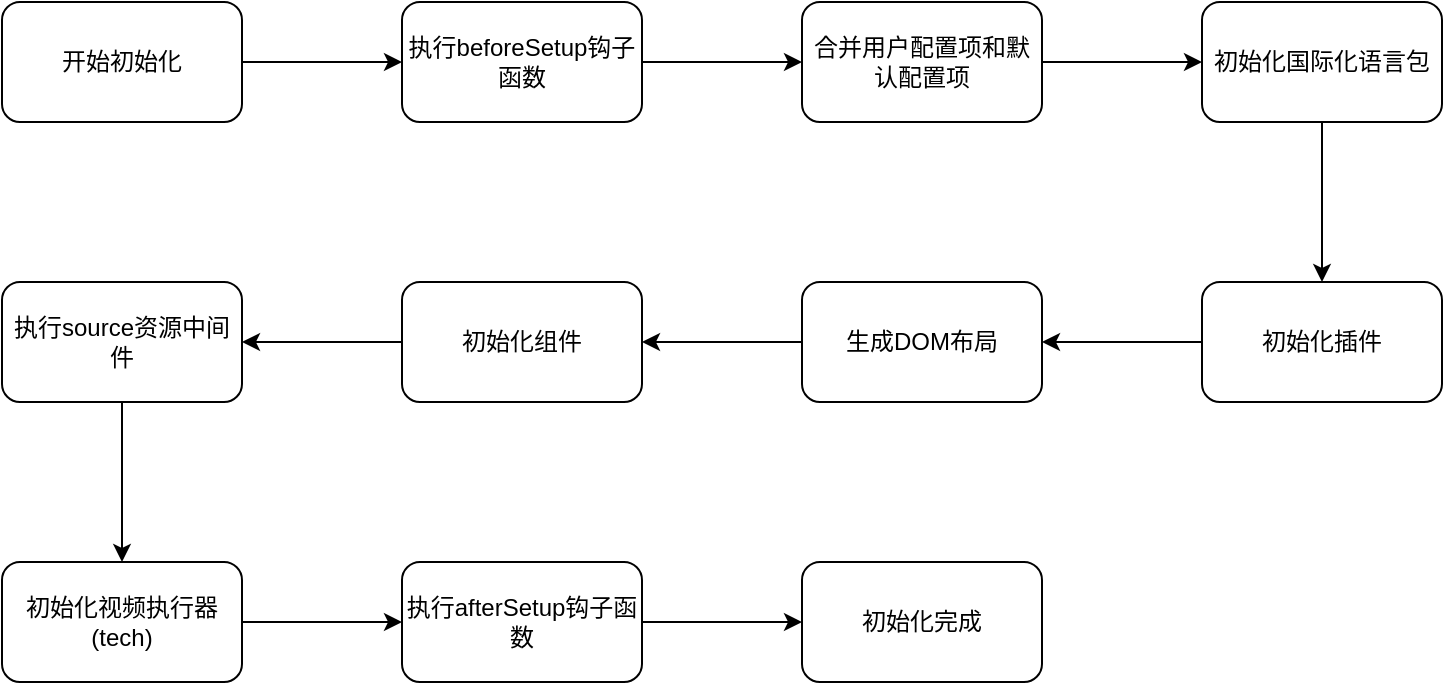 <mxfile version="16.0.2" type="device"><diagram id="C5RBs43oDa-KdzZeNtuy" name="Page-1"><mxGraphModel dx="782" dy="585" grid="1" gridSize="10" guides="1" tooltips="1" connect="1" arrows="1" fold="1" page="1" pageScale="1" pageWidth="827" pageHeight="1169" math="0" shadow="0"><root><mxCell id="WIyWlLk6GJQsqaUBKTNV-0"/><mxCell id="WIyWlLk6GJQsqaUBKTNV-1" parent="WIyWlLk6GJQsqaUBKTNV-0"/><mxCell id="OOyFlrr5zR6XT3RGKsl2-2" value="" style="edgeStyle=orthogonalEdgeStyle;rounded=0;orthogonalLoop=1;jettySize=auto;html=1;" edge="1" parent="WIyWlLk6GJQsqaUBKTNV-1" source="OOyFlrr5zR6XT3RGKsl2-0" target="OOyFlrr5zR6XT3RGKsl2-1"><mxGeometry relative="1" as="geometry"/></mxCell><mxCell id="OOyFlrr5zR6XT3RGKsl2-0" value="开始初始化" style="rounded=1;whiteSpace=wrap;html=1;" vertex="1" parent="WIyWlLk6GJQsqaUBKTNV-1"><mxGeometry x="80" y="40" width="120" height="60" as="geometry"/></mxCell><mxCell id="OOyFlrr5zR6XT3RGKsl2-4" value="" style="edgeStyle=orthogonalEdgeStyle;rounded=0;orthogonalLoop=1;jettySize=auto;html=1;" edge="1" parent="WIyWlLk6GJQsqaUBKTNV-1" source="OOyFlrr5zR6XT3RGKsl2-1" target="OOyFlrr5zR6XT3RGKsl2-3"><mxGeometry relative="1" as="geometry"/></mxCell><mxCell id="OOyFlrr5zR6XT3RGKsl2-1" value="执行beforeSetup钩子函数" style="whiteSpace=wrap;html=1;rounded=1;" vertex="1" parent="WIyWlLk6GJQsqaUBKTNV-1"><mxGeometry x="280" y="40" width="120" height="60" as="geometry"/></mxCell><mxCell id="OOyFlrr5zR6XT3RGKsl2-6" value="" style="edgeStyle=orthogonalEdgeStyle;rounded=0;orthogonalLoop=1;jettySize=auto;html=1;" edge="1" parent="WIyWlLk6GJQsqaUBKTNV-1" source="OOyFlrr5zR6XT3RGKsl2-3" target="OOyFlrr5zR6XT3RGKsl2-5"><mxGeometry relative="1" as="geometry"/></mxCell><mxCell id="OOyFlrr5zR6XT3RGKsl2-3" value="合并用户配置项和默认配置项" style="whiteSpace=wrap;html=1;rounded=1;" vertex="1" parent="WIyWlLk6GJQsqaUBKTNV-1"><mxGeometry x="480" y="40" width="120" height="60" as="geometry"/></mxCell><mxCell id="OOyFlrr5zR6XT3RGKsl2-8" value="" style="edgeStyle=orthogonalEdgeStyle;rounded=0;orthogonalLoop=1;jettySize=auto;html=1;" edge="1" parent="WIyWlLk6GJQsqaUBKTNV-1" source="OOyFlrr5zR6XT3RGKsl2-5" target="OOyFlrr5zR6XT3RGKsl2-7"><mxGeometry relative="1" as="geometry"/></mxCell><mxCell id="OOyFlrr5zR6XT3RGKsl2-5" value="初始化国际化语言包" style="whiteSpace=wrap;html=1;rounded=1;" vertex="1" parent="WIyWlLk6GJQsqaUBKTNV-1"><mxGeometry x="680" y="40" width="120" height="60" as="geometry"/></mxCell><mxCell id="OOyFlrr5zR6XT3RGKsl2-10" value="" style="edgeStyle=orthogonalEdgeStyle;rounded=0;orthogonalLoop=1;jettySize=auto;html=1;" edge="1" parent="WIyWlLk6GJQsqaUBKTNV-1" source="OOyFlrr5zR6XT3RGKsl2-7" target="OOyFlrr5zR6XT3RGKsl2-9"><mxGeometry relative="1" as="geometry"/></mxCell><mxCell id="OOyFlrr5zR6XT3RGKsl2-7" value="初始化插件" style="whiteSpace=wrap;html=1;rounded=1;" vertex="1" parent="WIyWlLk6GJQsqaUBKTNV-1"><mxGeometry x="680" y="180" width="120" height="60" as="geometry"/></mxCell><mxCell id="OOyFlrr5zR6XT3RGKsl2-12" value="" style="edgeStyle=orthogonalEdgeStyle;rounded=0;orthogonalLoop=1;jettySize=auto;html=1;" edge="1" parent="WIyWlLk6GJQsqaUBKTNV-1" source="OOyFlrr5zR6XT3RGKsl2-9" target="OOyFlrr5zR6XT3RGKsl2-11"><mxGeometry relative="1" as="geometry"/></mxCell><mxCell id="OOyFlrr5zR6XT3RGKsl2-9" value="生成DOM布局" style="whiteSpace=wrap;html=1;rounded=1;" vertex="1" parent="WIyWlLk6GJQsqaUBKTNV-1"><mxGeometry x="480" y="180" width="120" height="60" as="geometry"/></mxCell><mxCell id="OOyFlrr5zR6XT3RGKsl2-14" value="" style="edgeStyle=orthogonalEdgeStyle;rounded=0;orthogonalLoop=1;jettySize=auto;html=1;" edge="1" parent="WIyWlLk6GJQsqaUBKTNV-1" source="OOyFlrr5zR6XT3RGKsl2-11" target="OOyFlrr5zR6XT3RGKsl2-13"><mxGeometry relative="1" as="geometry"/></mxCell><mxCell id="OOyFlrr5zR6XT3RGKsl2-11" value="初始化组件" style="whiteSpace=wrap;html=1;rounded=1;" vertex="1" parent="WIyWlLk6GJQsqaUBKTNV-1"><mxGeometry x="280" y="180" width="120" height="60" as="geometry"/></mxCell><mxCell id="OOyFlrr5zR6XT3RGKsl2-16" value="" style="edgeStyle=orthogonalEdgeStyle;rounded=0;orthogonalLoop=1;jettySize=auto;html=1;" edge="1" parent="WIyWlLk6GJQsqaUBKTNV-1" source="OOyFlrr5zR6XT3RGKsl2-13" target="OOyFlrr5zR6XT3RGKsl2-15"><mxGeometry relative="1" as="geometry"/></mxCell><mxCell id="OOyFlrr5zR6XT3RGKsl2-13" value="执行source资源中间件" style="whiteSpace=wrap;html=1;rounded=1;" vertex="1" parent="WIyWlLk6GJQsqaUBKTNV-1"><mxGeometry x="80" y="180" width="120" height="60" as="geometry"/></mxCell><mxCell id="OOyFlrr5zR6XT3RGKsl2-18" value="" style="edgeStyle=orthogonalEdgeStyle;rounded=0;orthogonalLoop=1;jettySize=auto;html=1;" edge="1" parent="WIyWlLk6GJQsqaUBKTNV-1" source="OOyFlrr5zR6XT3RGKsl2-15" target="OOyFlrr5zR6XT3RGKsl2-17"><mxGeometry relative="1" as="geometry"/></mxCell><mxCell id="OOyFlrr5zR6XT3RGKsl2-15" value="初始化视频执行器(tech)" style="whiteSpace=wrap;html=1;rounded=1;" vertex="1" parent="WIyWlLk6GJQsqaUBKTNV-1"><mxGeometry x="80" y="320" width="120" height="60" as="geometry"/></mxCell><mxCell id="OOyFlrr5zR6XT3RGKsl2-20" value="" style="edgeStyle=orthogonalEdgeStyle;rounded=0;orthogonalLoop=1;jettySize=auto;html=1;" edge="1" parent="WIyWlLk6GJQsqaUBKTNV-1" source="OOyFlrr5zR6XT3RGKsl2-17" target="OOyFlrr5zR6XT3RGKsl2-19"><mxGeometry relative="1" as="geometry"/></mxCell><mxCell id="OOyFlrr5zR6XT3RGKsl2-17" value="执行afterSetup钩子函数" style="whiteSpace=wrap;html=1;rounded=1;" vertex="1" parent="WIyWlLk6GJQsqaUBKTNV-1"><mxGeometry x="280" y="320" width="120" height="60" as="geometry"/></mxCell><mxCell id="OOyFlrr5zR6XT3RGKsl2-19" value="初始化完成" style="whiteSpace=wrap;html=1;rounded=1;" vertex="1" parent="WIyWlLk6GJQsqaUBKTNV-1"><mxGeometry x="480" y="320" width="120" height="60" as="geometry"/></mxCell></root></mxGraphModel></diagram></mxfile>
